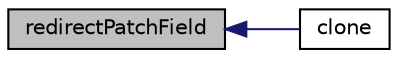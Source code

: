 digraph "redirectPatchField"
{
  bgcolor="transparent";
  edge [fontname="Helvetica",fontsize="10",labelfontname="Helvetica",labelfontsize="10"];
  node [fontname="Helvetica",fontsize="10",shape=record];
  rankdir="LR";
  Node44 [label="redirectPatchField",height=0.2,width=0.4,color="black", fillcolor="grey75", style="filled", fontcolor="black"];
  Node44 -> Node45 [dir="back",color="midnightblue",fontsize="10",style="solid",fontname="Helvetica"];
  Node45 [label="clone",height=0.2,width=0.4,color="black",URL="$a22865.html#a6dfbb046cc414bcb0ee27a1646815537",tooltip="Construct and return a clone setting internal field reference. "];
}
